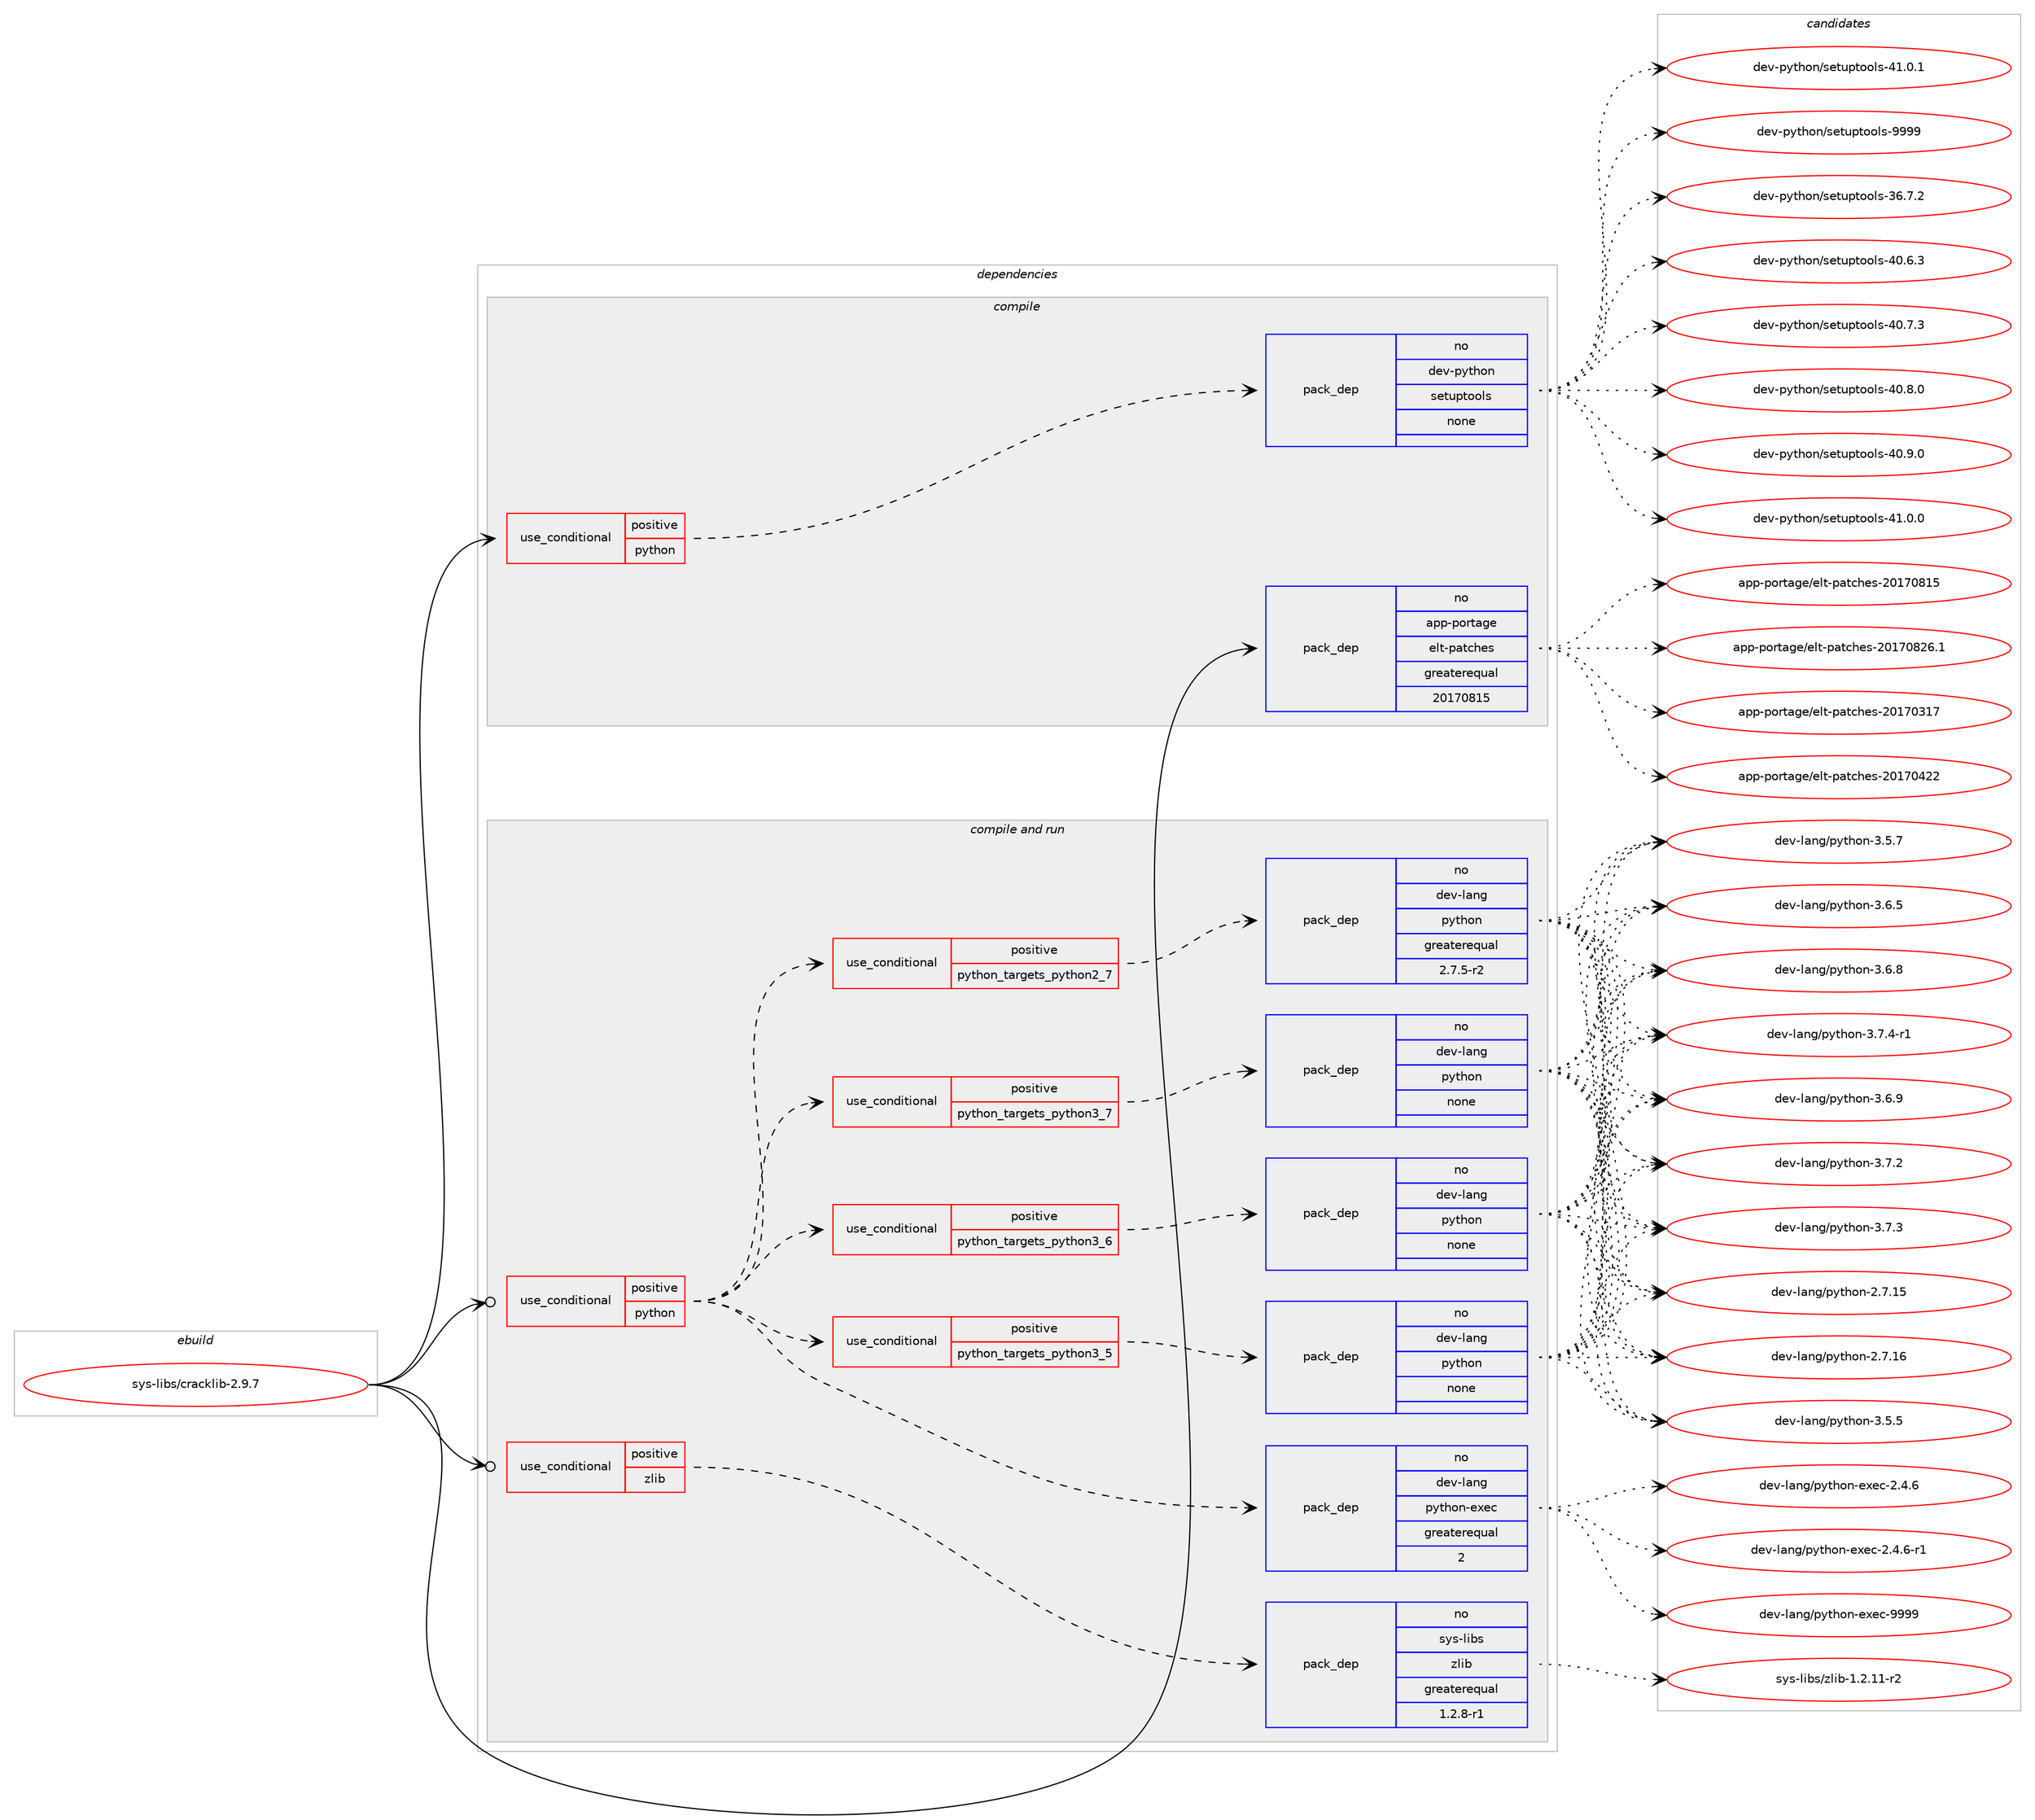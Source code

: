 digraph prolog {

# *************
# Graph options
# *************

newrank=true;
concentrate=true;
compound=true;
graph [rankdir=LR,fontname=Helvetica,fontsize=10,ranksep=1.5];#, ranksep=2.5, nodesep=0.2];
edge  [arrowhead=vee];
node  [fontname=Helvetica,fontsize=10];

# **********
# The ebuild
# **********

subgraph cluster_leftcol {
color=gray;
rank=same;
label=<<i>ebuild</i>>;
id [label="sys-libs/cracklib-2.9.7", color=red, width=4, href="../sys-libs/cracklib-2.9.7.svg"];
}

# ****************
# The dependencies
# ****************

subgraph cluster_midcol {
color=gray;
label=<<i>dependencies</i>>;
subgraph cluster_compile {
fillcolor="#eeeeee";
style=filled;
label=<<i>compile</i>>;
subgraph cond296 {
dependency1439 [label=<<TABLE BORDER="0" CELLBORDER="1" CELLSPACING="0" CELLPADDING="4"><TR><TD ROWSPAN="3" CELLPADDING="10">use_conditional</TD></TR><TR><TD>positive</TD></TR><TR><TD>python</TD></TR></TABLE>>, shape=none, color=red];
subgraph pack1120 {
dependency1440 [label=<<TABLE BORDER="0" CELLBORDER="1" CELLSPACING="0" CELLPADDING="4" WIDTH="220"><TR><TD ROWSPAN="6" CELLPADDING="30">pack_dep</TD></TR><TR><TD WIDTH="110">no</TD></TR><TR><TD>dev-python</TD></TR><TR><TD>setuptools</TD></TR><TR><TD>none</TD></TR><TR><TD></TD></TR></TABLE>>, shape=none, color=blue];
}
dependency1439:e -> dependency1440:w [weight=20,style="dashed",arrowhead="vee"];
}
id:e -> dependency1439:w [weight=20,style="solid",arrowhead="vee"];
subgraph pack1121 {
dependency1441 [label=<<TABLE BORDER="0" CELLBORDER="1" CELLSPACING="0" CELLPADDING="4" WIDTH="220"><TR><TD ROWSPAN="6" CELLPADDING="30">pack_dep</TD></TR><TR><TD WIDTH="110">no</TD></TR><TR><TD>app-portage</TD></TR><TR><TD>elt-patches</TD></TR><TR><TD>greaterequal</TD></TR><TR><TD>20170815</TD></TR></TABLE>>, shape=none, color=blue];
}
id:e -> dependency1441:w [weight=20,style="solid",arrowhead="vee"];
}
subgraph cluster_compileandrun {
fillcolor="#eeeeee";
style=filled;
label=<<i>compile and run</i>>;
subgraph cond297 {
dependency1442 [label=<<TABLE BORDER="0" CELLBORDER="1" CELLSPACING="0" CELLPADDING="4"><TR><TD ROWSPAN="3" CELLPADDING="10">use_conditional</TD></TR><TR><TD>positive</TD></TR><TR><TD>python</TD></TR></TABLE>>, shape=none, color=red];
subgraph cond298 {
dependency1443 [label=<<TABLE BORDER="0" CELLBORDER="1" CELLSPACING="0" CELLPADDING="4"><TR><TD ROWSPAN="3" CELLPADDING="10">use_conditional</TD></TR><TR><TD>positive</TD></TR><TR><TD>python_targets_python2_7</TD></TR></TABLE>>, shape=none, color=red];
subgraph pack1122 {
dependency1444 [label=<<TABLE BORDER="0" CELLBORDER="1" CELLSPACING="0" CELLPADDING="4" WIDTH="220"><TR><TD ROWSPAN="6" CELLPADDING="30">pack_dep</TD></TR><TR><TD WIDTH="110">no</TD></TR><TR><TD>dev-lang</TD></TR><TR><TD>python</TD></TR><TR><TD>greaterequal</TD></TR><TR><TD>2.7.5-r2</TD></TR></TABLE>>, shape=none, color=blue];
}
dependency1443:e -> dependency1444:w [weight=20,style="dashed",arrowhead="vee"];
}
dependency1442:e -> dependency1443:w [weight=20,style="dashed",arrowhead="vee"];
subgraph cond299 {
dependency1445 [label=<<TABLE BORDER="0" CELLBORDER="1" CELLSPACING="0" CELLPADDING="4"><TR><TD ROWSPAN="3" CELLPADDING="10">use_conditional</TD></TR><TR><TD>positive</TD></TR><TR><TD>python_targets_python3_5</TD></TR></TABLE>>, shape=none, color=red];
subgraph pack1123 {
dependency1446 [label=<<TABLE BORDER="0" CELLBORDER="1" CELLSPACING="0" CELLPADDING="4" WIDTH="220"><TR><TD ROWSPAN="6" CELLPADDING="30">pack_dep</TD></TR><TR><TD WIDTH="110">no</TD></TR><TR><TD>dev-lang</TD></TR><TR><TD>python</TD></TR><TR><TD>none</TD></TR><TR><TD></TD></TR></TABLE>>, shape=none, color=blue];
}
dependency1445:e -> dependency1446:w [weight=20,style="dashed",arrowhead="vee"];
}
dependency1442:e -> dependency1445:w [weight=20,style="dashed",arrowhead="vee"];
subgraph cond300 {
dependency1447 [label=<<TABLE BORDER="0" CELLBORDER="1" CELLSPACING="0" CELLPADDING="4"><TR><TD ROWSPAN="3" CELLPADDING="10">use_conditional</TD></TR><TR><TD>positive</TD></TR><TR><TD>python_targets_python3_6</TD></TR></TABLE>>, shape=none, color=red];
subgraph pack1124 {
dependency1448 [label=<<TABLE BORDER="0" CELLBORDER="1" CELLSPACING="0" CELLPADDING="4" WIDTH="220"><TR><TD ROWSPAN="6" CELLPADDING="30">pack_dep</TD></TR><TR><TD WIDTH="110">no</TD></TR><TR><TD>dev-lang</TD></TR><TR><TD>python</TD></TR><TR><TD>none</TD></TR><TR><TD></TD></TR></TABLE>>, shape=none, color=blue];
}
dependency1447:e -> dependency1448:w [weight=20,style="dashed",arrowhead="vee"];
}
dependency1442:e -> dependency1447:w [weight=20,style="dashed",arrowhead="vee"];
subgraph cond301 {
dependency1449 [label=<<TABLE BORDER="0" CELLBORDER="1" CELLSPACING="0" CELLPADDING="4"><TR><TD ROWSPAN="3" CELLPADDING="10">use_conditional</TD></TR><TR><TD>positive</TD></TR><TR><TD>python_targets_python3_7</TD></TR></TABLE>>, shape=none, color=red];
subgraph pack1125 {
dependency1450 [label=<<TABLE BORDER="0" CELLBORDER="1" CELLSPACING="0" CELLPADDING="4" WIDTH="220"><TR><TD ROWSPAN="6" CELLPADDING="30">pack_dep</TD></TR><TR><TD WIDTH="110">no</TD></TR><TR><TD>dev-lang</TD></TR><TR><TD>python</TD></TR><TR><TD>none</TD></TR><TR><TD></TD></TR></TABLE>>, shape=none, color=blue];
}
dependency1449:e -> dependency1450:w [weight=20,style="dashed",arrowhead="vee"];
}
dependency1442:e -> dependency1449:w [weight=20,style="dashed",arrowhead="vee"];
subgraph pack1126 {
dependency1451 [label=<<TABLE BORDER="0" CELLBORDER="1" CELLSPACING="0" CELLPADDING="4" WIDTH="220"><TR><TD ROWSPAN="6" CELLPADDING="30">pack_dep</TD></TR><TR><TD WIDTH="110">no</TD></TR><TR><TD>dev-lang</TD></TR><TR><TD>python-exec</TD></TR><TR><TD>greaterequal</TD></TR><TR><TD>2</TD></TR></TABLE>>, shape=none, color=blue];
}
dependency1442:e -> dependency1451:w [weight=20,style="dashed",arrowhead="vee"];
}
id:e -> dependency1442:w [weight=20,style="solid",arrowhead="odotvee"];
subgraph cond302 {
dependency1452 [label=<<TABLE BORDER="0" CELLBORDER="1" CELLSPACING="0" CELLPADDING="4"><TR><TD ROWSPAN="3" CELLPADDING="10">use_conditional</TD></TR><TR><TD>positive</TD></TR><TR><TD>zlib</TD></TR></TABLE>>, shape=none, color=red];
subgraph pack1127 {
dependency1453 [label=<<TABLE BORDER="0" CELLBORDER="1" CELLSPACING="0" CELLPADDING="4" WIDTH="220"><TR><TD ROWSPAN="6" CELLPADDING="30">pack_dep</TD></TR><TR><TD WIDTH="110">no</TD></TR><TR><TD>sys-libs</TD></TR><TR><TD>zlib</TD></TR><TR><TD>greaterequal</TD></TR><TR><TD>1.2.8-r1</TD></TR></TABLE>>, shape=none, color=blue];
}
dependency1452:e -> dependency1453:w [weight=20,style="dashed",arrowhead="vee"];
}
id:e -> dependency1452:w [weight=20,style="solid",arrowhead="odotvee"];
}
subgraph cluster_run {
fillcolor="#eeeeee";
style=filled;
label=<<i>run</i>>;
}
}

# **************
# The candidates
# **************

subgraph cluster_choices {
rank=same;
color=gray;
label=<<i>candidates</i>>;

subgraph choice1120 {
color=black;
nodesep=1;
choice100101118451121211161041111104711510111611711211611111110811545515446554650 [label="dev-python/setuptools-36.7.2", color=red, width=4,href="../dev-python/setuptools-36.7.2.svg"];
choice100101118451121211161041111104711510111611711211611111110811545524846544651 [label="dev-python/setuptools-40.6.3", color=red, width=4,href="../dev-python/setuptools-40.6.3.svg"];
choice100101118451121211161041111104711510111611711211611111110811545524846554651 [label="dev-python/setuptools-40.7.3", color=red, width=4,href="../dev-python/setuptools-40.7.3.svg"];
choice100101118451121211161041111104711510111611711211611111110811545524846564648 [label="dev-python/setuptools-40.8.0", color=red, width=4,href="../dev-python/setuptools-40.8.0.svg"];
choice100101118451121211161041111104711510111611711211611111110811545524846574648 [label="dev-python/setuptools-40.9.0", color=red, width=4,href="../dev-python/setuptools-40.9.0.svg"];
choice100101118451121211161041111104711510111611711211611111110811545524946484648 [label="dev-python/setuptools-41.0.0", color=red, width=4,href="../dev-python/setuptools-41.0.0.svg"];
choice100101118451121211161041111104711510111611711211611111110811545524946484649 [label="dev-python/setuptools-41.0.1", color=red, width=4,href="../dev-python/setuptools-41.0.1.svg"];
choice10010111845112121116104111110471151011161171121161111111081154557575757 [label="dev-python/setuptools-9999", color=red, width=4,href="../dev-python/setuptools-9999.svg"];
dependency1440:e -> choice100101118451121211161041111104711510111611711211611111110811545515446554650:w [style=dotted,weight="100"];
dependency1440:e -> choice100101118451121211161041111104711510111611711211611111110811545524846544651:w [style=dotted,weight="100"];
dependency1440:e -> choice100101118451121211161041111104711510111611711211611111110811545524846554651:w [style=dotted,weight="100"];
dependency1440:e -> choice100101118451121211161041111104711510111611711211611111110811545524846564648:w [style=dotted,weight="100"];
dependency1440:e -> choice100101118451121211161041111104711510111611711211611111110811545524846574648:w [style=dotted,weight="100"];
dependency1440:e -> choice100101118451121211161041111104711510111611711211611111110811545524946484648:w [style=dotted,weight="100"];
dependency1440:e -> choice100101118451121211161041111104711510111611711211611111110811545524946484649:w [style=dotted,weight="100"];
dependency1440:e -> choice10010111845112121116104111110471151011161171121161111111081154557575757:w [style=dotted,weight="100"];
}
subgraph choice1121 {
color=black;
nodesep=1;
choice97112112451121111141169710310147101108116451129711699104101115455048495548514955 [label="app-portage/elt-patches-20170317", color=red, width=4,href="../app-portage/elt-patches-20170317.svg"];
choice97112112451121111141169710310147101108116451129711699104101115455048495548525050 [label="app-portage/elt-patches-20170422", color=red, width=4,href="../app-portage/elt-patches-20170422.svg"];
choice97112112451121111141169710310147101108116451129711699104101115455048495548564953 [label="app-portage/elt-patches-20170815", color=red, width=4,href="../app-portage/elt-patches-20170815.svg"];
choice971121124511211111411697103101471011081164511297116991041011154550484955485650544649 [label="app-portage/elt-patches-20170826.1", color=red, width=4,href="../app-portage/elt-patches-20170826.1.svg"];
dependency1441:e -> choice97112112451121111141169710310147101108116451129711699104101115455048495548514955:w [style=dotted,weight="100"];
dependency1441:e -> choice97112112451121111141169710310147101108116451129711699104101115455048495548525050:w [style=dotted,weight="100"];
dependency1441:e -> choice97112112451121111141169710310147101108116451129711699104101115455048495548564953:w [style=dotted,weight="100"];
dependency1441:e -> choice971121124511211111411697103101471011081164511297116991041011154550484955485650544649:w [style=dotted,weight="100"];
}
subgraph choice1122 {
color=black;
nodesep=1;
choice10010111845108971101034711212111610411111045504655464953 [label="dev-lang/python-2.7.15", color=red, width=4,href="../dev-lang/python-2.7.15.svg"];
choice10010111845108971101034711212111610411111045504655464954 [label="dev-lang/python-2.7.16", color=red, width=4,href="../dev-lang/python-2.7.16.svg"];
choice100101118451089711010347112121116104111110455146534653 [label="dev-lang/python-3.5.5", color=red, width=4,href="../dev-lang/python-3.5.5.svg"];
choice100101118451089711010347112121116104111110455146534655 [label="dev-lang/python-3.5.7", color=red, width=4,href="../dev-lang/python-3.5.7.svg"];
choice100101118451089711010347112121116104111110455146544653 [label="dev-lang/python-3.6.5", color=red, width=4,href="../dev-lang/python-3.6.5.svg"];
choice100101118451089711010347112121116104111110455146544656 [label="dev-lang/python-3.6.8", color=red, width=4,href="../dev-lang/python-3.6.8.svg"];
choice100101118451089711010347112121116104111110455146544657 [label="dev-lang/python-3.6.9", color=red, width=4,href="../dev-lang/python-3.6.9.svg"];
choice100101118451089711010347112121116104111110455146554650 [label="dev-lang/python-3.7.2", color=red, width=4,href="../dev-lang/python-3.7.2.svg"];
choice100101118451089711010347112121116104111110455146554651 [label="dev-lang/python-3.7.3", color=red, width=4,href="../dev-lang/python-3.7.3.svg"];
choice1001011184510897110103471121211161041111104551465546524511449 [label="dev-lang/python-3.7.4-r1", color=red, width=4,href="../dev-lang/python-3.7.4-r1.svg"];
dependency1444:e -> choice10010111845108971101034711212111610411111045504655464953:w [style=dotted,weight="100"];
dependency1444:e -> choice10010111845108971101034711212111610411111045504655464954:w [style=dotted,weight="100"];
dependency1444:e -> choice100101118451089711010347112121116104111110455146534653:w [style=dotted,weight="100"];
dependency1444:e -> choice100101118451089711010347112121116104111110455146534655:w [style=dotted,weight="100"];
dependency1444:e -> choice100101118451089711010347112121116104111110455146544653:w [style=dotted,weight="100"];
dependency1444:e -> choice100101118451089711010347112121116104111110455146544656:w [style=dotted,weight="100"];
dependency1444:e -> choice100101118451089711010347112121116104111110455146544657:w [style=dotted,weight="100"];
dependency1444:e -> choice100101118451089711010347112121116104111110455146554650:w [style=dotted,weight="100"];
dependency1444:e -> choice100101118451089711010347112121116104111110455146554651:w [style=dotted,weight="100"];
dependency1444:e -> choice1001011184510897110103471121211161041111104551465546524511449:w [style=dotted,weight="100"];
}
subgraph choice1123 {
color=black;
nodesep=1;
choice10010111845108971101034711212111610411111045504655464953 [label="dev-lang/python-2.7.15", color=red, width=4,href="../dev-lang/python-2.7.15.svg"];
choice10010111845108971101034711212111610411111045504655464954 [label="dev-lang/python-2.7.16", color=red, width=4,href="../dev-lang/python-2.7.16.svg"];
choice100101118451089711010347112121116104111110455146534653 [label="dev-lang/python-3.5.5", color=red, width=4,href="../dev-lang/python-3.5.5.svg"];
choice100101118451089711010347112121116104111110455146534655 [label="dev-lang/python-3.5.7", color=red, width=4,href="../dev-lang/python-3.5.7.svg"];
choice100101118451089711010347112121116104111110455146544653 [label="dev-lang/python-3.6.5", color=red, width=4,href="../dev-lang/python-3.6.5.svg"];
choice100101118451089711010347112121116104111110455146544656 [label="dev-lang/python-3.6.8", color=red, width=4,href="../dev-lang/python-3.6.8.svg"];
choice100101118451089711010347112121116104111110455146544657 [label="dev-lang/python-3.6.9", color=red, width=4,href="../dev-lang/python-3.6.9.svg"];
choice100101118451089711010347112121116104111110455146554650 [label="dev-lang/python-3.7.2", color=red, width=4,href="../dev-lang/python-3.7.2.svg"];
choice100101118451089711010347112121116104111110455146554651 [label="dev-lang/python-3.7.3", color=red, width=4,href="../dev-lang/python-3.7.3.svg"];
choice1001011184510897110103471121211161041111104551465546524511449 [label="dev-lang/python-3.7.4-r1", color=red, width=4,href="../dev-lang/python-3.7.4-r1.svg"];
dependency1446:e -> choice10010111845108971101034711212111610411111045504655464953:w [style=dotted,weight="100"];
dependency1446:e -> choice10010111845108971101034711212111610411111045504655464954:w [style=dotted,weight="100"];
dependency1446:e -> choice100101118451089711010347112121116104111110455146534653:w [style=dotted,weight="100"];
dependency1446:e -> choice100101118451089711010347112121116104111110455146534655:w [style=dotted,weight="100"];
dependency1446:e -> choice100101118451089711010347112121116104111110455146544653:w [style=dotted,weight="100"];
dependency1446:e -> choice100101118451089711010347112121116104111110455146544656:w [style=dotted,weight="100"];
dependency1446:e -> choice100101118451089711010347112121116104111110455146544657:w [style=dotted,weight="100"];
dependency1446:e -> choice100101118451089711010347112121116104111110455146554650:w [style=dotted,weight="100"];
dependency1446:e -> choice100101118451089711010347112121116104111110455146554651:w [style=dotted,weight="100"];
dependency1446:e -> choice1001011184510897110103471121211161041111104551465546524511449:w [style=dotted,weight="100"];
}
subgraph choice1124 {
color=black;
nodesep=1;
choice10010111845108971101034711212111610411111045504655464953 [label="dev-lang/python-2.7.15", color=red, width=4,href="../dev-lang/python-2.7.15.svg"];
choice10010111845108971101034711212111610411111045504655464954 [label="dev-lang/python-2.7.16", color=red, width=4,href="../dev-lang/python-2.7.16.svg"];
choice100101118451089711010347112121116104111110455146534653 [label="dev-lang/python-3.5.5", color=red, width=4,href="../dev-lang/python-3.5.5.svg"];
choice100101118451089711010347112121116104111110455146534655 [label="dev-lang/python-3.5.7", color=red, width=4,href="../dev-lang/python-3.5.7.svg"];
choice100101118451089711010347112121116104111110455146544653 [label="dev-lang/python-3.6.5", color=red, width=4,href="../dev-lang/python-3.6.5.svg"];
choice100101118451089711010347112121116104111110455146544656 [label="dev-lang/python-3.6.8", color=red, width=4,href="../dev-lang/python-3.6.8.svg"];
choice100101118451089711010347112121116104111110455146544657 [label="dev-lang/python-3.6.9", color=red, width=4,href="../dev-lang/python-3.6.9.svg"];
choice100101118451089711010347112121116104111110455146554650 [label="dev-lang/python-3.7.2", color=red, width=4,href="../dev-lang/python-3.7.2.svg"];
choice100101118451089711010347112121116104111110455146554651 [label="dev-lang/python-3.7.3", color=red, width=4,href="../dev-lang/python-3.7.3.svg"];
choice1001011184510897110103471121211161041111104551465546524511449 [label="dev-lang/python-3.7.4-r1", color=red, width=4,href="../dev-lang/python-3.7.4-r1.svg"];
dependency1448:e -> choice10010111845108971101034711212111610411111045504655464953:w [style=dotted,weight="100"];
dependency1448:e -> choice10010111845108971101034711212111610411111045504655464954:w [style=dotted,weight="100"];
dependency1448:e -> choice100101118451089711010347112121116104111110455146534653:w [style=dotted,weight="100"];
dependency1448:e -> choice100101118451089711010347112121116104111110455146534655:w [style=dotted,weight="100"];
dependency1448:e -> choice100101118451089711010347112121116104111110455146544653:w [style=dotted,weight="100"];
dependency1448:e -> choice100101118451089711010347112121116104111110455146544656:w [style=dotted,weight="100"];
dependency1448:e -> choice100101118451089711010347112121116104111110455146544657:w [style=dotted,weight="100"];
dependency1448:e -> choice100101118451089711010347112121116104111110455146554650:w [style=dotted,weight="100"];
dependency1448:e -> choice100101118451089711010347112121116104111110455146554651:w [style=dotted,weight="100"];
dependency1448:e -> choice1001011184510897110103471121211161041111104551465546524511449:w [style=dotted,weight="100"];
}
subgraph choice1125 {
color=black;
nodesep=1;
choice10010111845108971101034711212111610411111045504655464953 [label="dev-lang/python-2.7.15", color=red, width=4,href="../dev-lang/python-2.7.15.svg"];
choice10010111845108971101034711212111610411111045504655464954 [label="dev-lang/python-2.7.16", color=red, width=4,href="../dev-lang/python-2.7.16.svg"];
choice100101118451089711010347112121116104111110455146534653 [label="dev-lang/python-3.5.5", color=red, width=4,href="../dev-lang/python-3.5.5.svg"];
choice100101118451089711010347112121116104111110455146534655 [label="dev-lang/python-3.5.7", color=red, width=4,href="../dev-lang/python-3.5.7.svg"];
choice100101118451089711010347112121116104111110455146544653 [label="dev-lang/python-3.6.5", color=red, width=4,href="../dev-lang/python-3.6.5.svg"];
choice100101118451089711010347112121116104111110455146544656 [label="dev-lang/python-3.6.8", color=red, width=4,href="../dev-lang/python-3.6.8.svg"];
choice100101118451089711010347112121116104111110455146544657 [label="dev-lang/python-3.6.9", color=red, width=4,href="../dev-lang/python-3.6.9.svg"];
choice100101118451089711010347112121116104111110455146554650 [label="dev-lang/python-3.7.2", color=red, width=4,href="../dev-lang/python-3.7.2.svg"];
choice100101118451089711010347112121116104111110455146554651 [label="dev-lang/python-3.7.3", color=red, width=4,href="../dev-lang/python-3.7.3.svg"];
choice1001011184510897110103471121211161041111104551465546524511449 [label="dev-lang/python-3.7.4-r1", color=red, width=4,href="../dev-lang/python-3.7.4-r1.svg"];
dependency1450:e -> choice10010111845108971101034711212111610411111045504655464953:w [style=dotted,weight="100"];
dependency1450:e -> choice10010111845108971101034711212111610411111045504655464954:w [style=dotted,weight="100"];
dependency1450:e -> choice100101118451089711010347112121116104111110455146534653:w [style=dotted,weight="100"];
dependency1450:e -> choice100101118451089711010347112121116104111110455146534655:w [style=dotted,weight="100"];
dependency1450:e -> choice100101118451089711010347112121116104111110455146544653:w [style=dotted,weight="100"];
dependency1450:e -> choice100101118451089711010347112121116104111110455146544656:w [style=dotted,weight="100"];
dependency1450:e -> choice100101118451089711010347112121116104111110455146544657:w [style=dotted,weight="100"];
dependency1450:e -> choice100101118451089711010347112121116104111110455146554650:w [style=dotted,weight="100"];
dependency1450:e -> choice100101118451089711010347112121116104111110455146554651:w [style=dotted,weight="100"];
dependency1450:e -> choice1001011184510897110103471121211161041111104551465546524511449:w [style=dotted,weight="100"];
}
subgraph choice1126 {
color=black;
nodesep=1;
choice1001011184510897110103471121211161041111104510112010199455046524654 [label="dev-lang/python-exec-2.4.6", color=red, width=4,href="../dev-lang/python-exec-2.4.6.svg"];
choice10010111845108971101034711212111610411111045101120101994550465246544511449 [label="dev-lang/python-exec-2.4.6-r1", color=red, width=4,href="../dev-lang/python-exec-2.4.6-r1.svg"];
choice10010111845108971101034711212111610411111045101120101994557575757 [label="dev-lang/python-exec-9999", color=red, width=4,href="../dev-lang/python-exec-9999.svg"];
dependency1451:e -> choice1001011184510897110103471121211161041111104510112010199455046524654:w [style=dotted,weight="100"];
dependency1451:e -> choice10010111845108971101034711212111610411111045101120101994550465246544511449:w [style=dotted,weight="100"];
dependency1451:e -> choice10010111845108971101034711212111610411111045101120101994557575757:w [style=dotted,weight="100"];
}
subgraph choice1127 {
color=black;
nodesep=1;
choice11512111545108105981154712210810598454946504649494511450 [label="sys-libs/zlib-1.2.11-r2", color=red, width=4,href="../sys-libs/zlib-1.2.11-r2.svg"];
dependency1453:e -> choice11512111545108105981154712210810598454946504649494511450:w [style=dotted,weight="100"];
}
}

}
